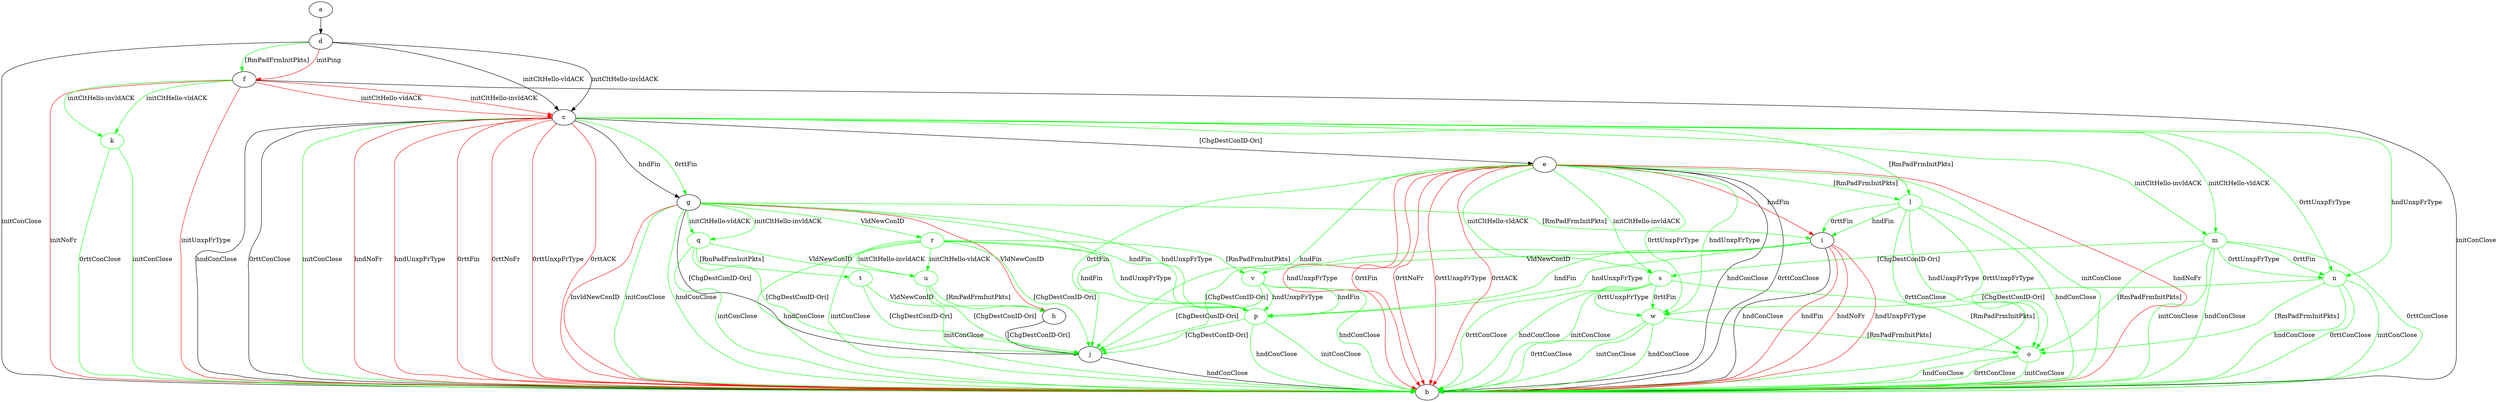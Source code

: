 digraph "" {
	a -> d	[key=0];
	c -> b	[key=0,
		label="hndConClose "];
	c -> b	[key=1,
		label="0rttConClose "];
	c -> b	[key=2,
		color=green,
		label="initConClose "];
	c -> b	[key=3,
		color=red,
		label="hndNoFr "];
	c -> b	[key=4,
		color=red,
		label="hndUnxpFrType "];
	c -> b	[key=5,
		color=red,
		label="0rttFin "];
	c -> b	[key=6,
		color=red,
		label="0rttNoFr "];
	c -> b	[key=7,
		color=red,
		label="0rttUnxpFrType "];
	c -> b	[key=8,
		color=red,
		label="0rttACK "];
	c -> e	[key=0,
		label="[ChgDestConID-Ori] "];
	c -> g	[key=0,
		label="hndFin "];
	c -> g	[key=1,
		color=green,
		label="0rttFin "];
	l	[color=green];
	c -> l	[key=0,
		color=green,
		label="[RmPadFrmInitPkts] "];
	m	[color=green];
	c -> m	[key=0,
		color=green,
		label="initCltHello-vldACK "];
	c -> m	[key=1,
		color=green,
		label="initCltHello-invldACK "];
	n	[color=green];
	c -> n	[key=0,
		color=green,
		label="hndUnxpFrType "];
	c -> n	[key=1,
		color=green,
		label="0rttUnxpFrType "];
	d -> b	[key=0,
		label="initConClose "];
	d -> c	[key=0,
		label="initCltHello-vldACK "];
	d -> c	[key=1,
		label="initCltHello-invldACK "];
	d -> f	[key=0,
		color=green,
		label="[RmPadFrmInitPkts] "];
	d -> f	[key=1,
		color=red,
		label="initPing "];
	e -> b	[key=0,
		label="hndConClose "];
	e -> b	[key=1,
		label="0rttConClose "];
	e -> b	[key=2,
		color=green,
		label="initConClose "];
	e -> b	[key=3,
		color=red,
		label="hndNoFr "];
	e -> b	[key=4,
		color=red,
		label="hndUnxpFrType "];
	e -> b	[key=5,
		color=red,
		label="0rttFin "];
	e -> b	[key=6,
		color=red,
		label="0rttNoFr "];
	e -> b	[key=7,
		color=red,
		label="0rttUnxpFrType "];
	e -> b	[key=8,
		color=red,
		label="0rttACK "];
	e -> i	[key=0,
		color=red,
		label="hndFin "];
	e -> j	[key=0,
		color=green,
		label="hndFin "];
	e -> j	[key=1,
		color=green,
		label="0rttFin "];
	e -> l	[key=0,
		color=green,
		label="[RmPadFrmInitPkts] "];
	s	[color=green];
	e -> s	[key=0,
		color=green,
		label="initCltHello-vldACK "];
	e -> s	[key=1,
		color=green,
		label="initCltHello-invldACK "];
	w	[color=green];
	e -> w	[key=0,
		color=green,
		label="hndUnxpFrType "];
	e -> w	[key=1,
		color=green,
		label="0rttUnxpFrType "];
	f -> b	[key=0,
		label="initConClose "];
	f -> b	[key=1,
		color=red,
		label="initNoFr "];
	f -> b	[key=2,
		color=red,
		label="initUnxpFrType "];
	f -> c	[key=0,
		color=red,
		label="initCltHello-vldACK "];
	f -> c	[key=1,
		color=red,
		label="initCltHello-invldACK "];
	k	[color=green];
	f -> k	[key=0,
		color=green,
		label="initCltHello-vldACK "];
	f -> k	[key=1,
		color=green,
		label="initCltHello-invldACK "];
	g -> b	[key=0,
		color=green,
		label="initConClose "];
	g -> b	[key=1,
		color=green,
		label="hndConClose "];
	g -> b	[key=2,
		color=red,
		label="InvldNewConID "];
	g -> h	[key=0,
		color=red,
		label="VldNewConID "];
	g -> i	[key=0,
		color=green,
		label="[RmPadFrmInitPkts] "];
	g -> j	[key=0,
		label="[ChgDestConID-Ori] "];
	p	[color=green];
	g -> p	[key=0,
		color=green,
		label="hndFin "];
	g -> p	[key=1,
		color=green,
		label="hndUnxpFrType "];
	q	[color=green];
	g -> q	[key=0,
		color=green,
		label="initCltHello-vldACK "];
	g -> q	[key=1,
		color=green,
		label="initCltHello-invldACK "];
	r	[color=green];
	g -> r	[key=0,
		color=green,
		label="VldNewConID "];
	h -> j	[key=0,
		label="[ChgDestConID-Ori] "];
	i -> b	[key=0,
		label="hndConClose "];
	i -> b	[key=1,
		color=red,
		label="hndFin "];
	i -> b	[key=2,
		color=red,
		label="hndNoFr "];
	i -> b	[key=3,
		color=red,
		label="hndUnxpFrType "];
	i -> j	[key=0,
		color=green,
		label="[ChgDestConID-Ori] "];
	i -> p	[key=0,
		color=green,
		label="hndFin "];
	i -> p	[key=1,
		color=green,
		label="hndUnxpFrType "];
	v	[color=green];
	i -> v	[key=0,
		color=green,
		label="VldNewConID "];
	j -> b	[key=0,
		label="hndConClose "];
	k -> b	[key=0,
		color=green,
		label="initConClose "];
	k -> b	[key=1,
		color=green,
		label="0rttConClose "];
	l -> b	[key=0,
		color=green,
		label="hndConClose "];
	l -> b	[key=1,
		color=green,
		label="0rttConClose "];
	l -> i	[key=0,
		color=green,
		label="hndFin "];
	l -> i	[key=1,
		color=green,
		label="0rttFin "];
	o	[color=green];
	l -> o	[key=0,
		color=green,
		label="hndUnxpFrType "];
	l -> o	[key=1,
		color=green,
		label="0rttUnxpFrType "];
	m -> b	[key=0,
		color=green,
		label="initConClose "];
	m -> b	[key=1,
		color=green,
		label="hndConClose "];
	m -> b	[key=2,
		color=green,
		label="0rttConClose "];
	m -> n	[key=0,
		color=green,
		label="0rttFin "];
	m -> n	[key=1,
		color=green,
		label="0rttUnxpFrType "];
	m -> o	[key=0,
		color=green,
		label="[RmPadFrmInitPkts] "];
	m -> s	[key=0,
		color=green,
		label="[ChgDestConID-Ori] "];
	n -> b	[key=0,
		color=green,
		label="initConClose "];
	n -> b	[key=1,
		color=green,
		label="hndConClose "];
	n -> b	[key=2,
		color=green,
		label="0rttConClose "];
	n -> o	[key=0,
		color=green,
		label="[RmPadFrmInitPkts] "];
	n -> w	[key=0,
		color=green,
		label="[ChgDestConID-Ori] "];
	o -> b	[key=0,
		color=green,
		label="initConClose "];
	o -> b	[key=1,
		color=green,
		label="hndConClose "];
	o -> b	[key=2,
		color=green,
		label="0rttConClose "];
	p -> b	[key=0,
		color=green,
		label="initConClose "];
	p -> b	[key=1,
		color=green,
		label="hndConClose "];
	p -> j	[key=0,
		color=green,
		label="[ChgDestConID-Ori] "];
	q -> b	[key=0,
		color=green,
		label="initConClose "];
	q -> j	[key=0,
		color=green,
		label="[ChgDestConID-Ori] "];
	t	[color=green];
	q -> t	[key=0,
		color=green,
		label="[RmPadFrmInitPkts] "];
	u	[color=green];
	q -> u	[key=0,
		color=green,
		label="VldNewConID "];
	r -> b	[key=0,
		color=green,
		label="initConClose "];
	r -> b	[key=1,
		color=green,
		label="hndConClose "];
	r -> j	[key=0,
		color=green,
		label="[ChgDestConID-Ori] "];
	r -> p	[key=0,
		color=green,
		label="hndFin "];
	r -> p	[key=1,
		color=green,
		label="hndUnxpFrType "];
	r -> u	[key=0,
		color=green,
		label="initCltHello-vldACK "];
	r -> u	[key=1,
		color=green,
		label="initCltHello-invldACK "];
	r -> v	[key=0,
		color=green,
		label="[RmPadFrmInitPkts] "];
	s -> b	[key=0,
		color=green,
		label="initConClose "];
	s -> b	[key=1,
		color=green,
		label="hndConClose "];
	s -> b	[key=2,
		color=green,
		label="0rttConClose "];
	s -> o	[key=0,
		color=green,
		label="[RmPadFrmInitPkts] "];
	s -> w	[key=0,
		color=green,
		label="0rttFin "];
	s -> w	[key=1,
		color=green,
		label="0rttUnxpFrType "];
	t -> h	[key=0,
		color=green,
		label="VldNewConID "];
	t -> j	[key=0,
		color=green,
		label="[ChgDestConID-Ori] "];
	u -> b	[key=0,
		color=green,
		label="initConClose "];
	u -> h	[key=0,
		color=green,
		label="[RmPadFrmInitPkts] "];
	u -> j	[key=0,
		color=green,
		label="[ChgDestConID-Ori] "];
	v -> b	[key=0,
		color=green,
		label="hndConClose "];
	v -> j	[key=0,
		color=green,
		label="[ChgDestConID-Ori] "];
	v -> p	[key=0,
		color=green,
		label="hndFin "];
	v -> p	[key=1,
		color=green,
		label="hndUnxpFrType "];
	w -> b	[key=0,
		color=green,
		label="initConClose "];
	w -> b	[key=1,
		color=green,
		label="hndConClose "];
	w -> b	[key=2,
		color=green,
		label="0rttConClose "];
	w -> o	[key=0,
		color=green,
		label="[RmPadFrmInitPkts] "];
}
